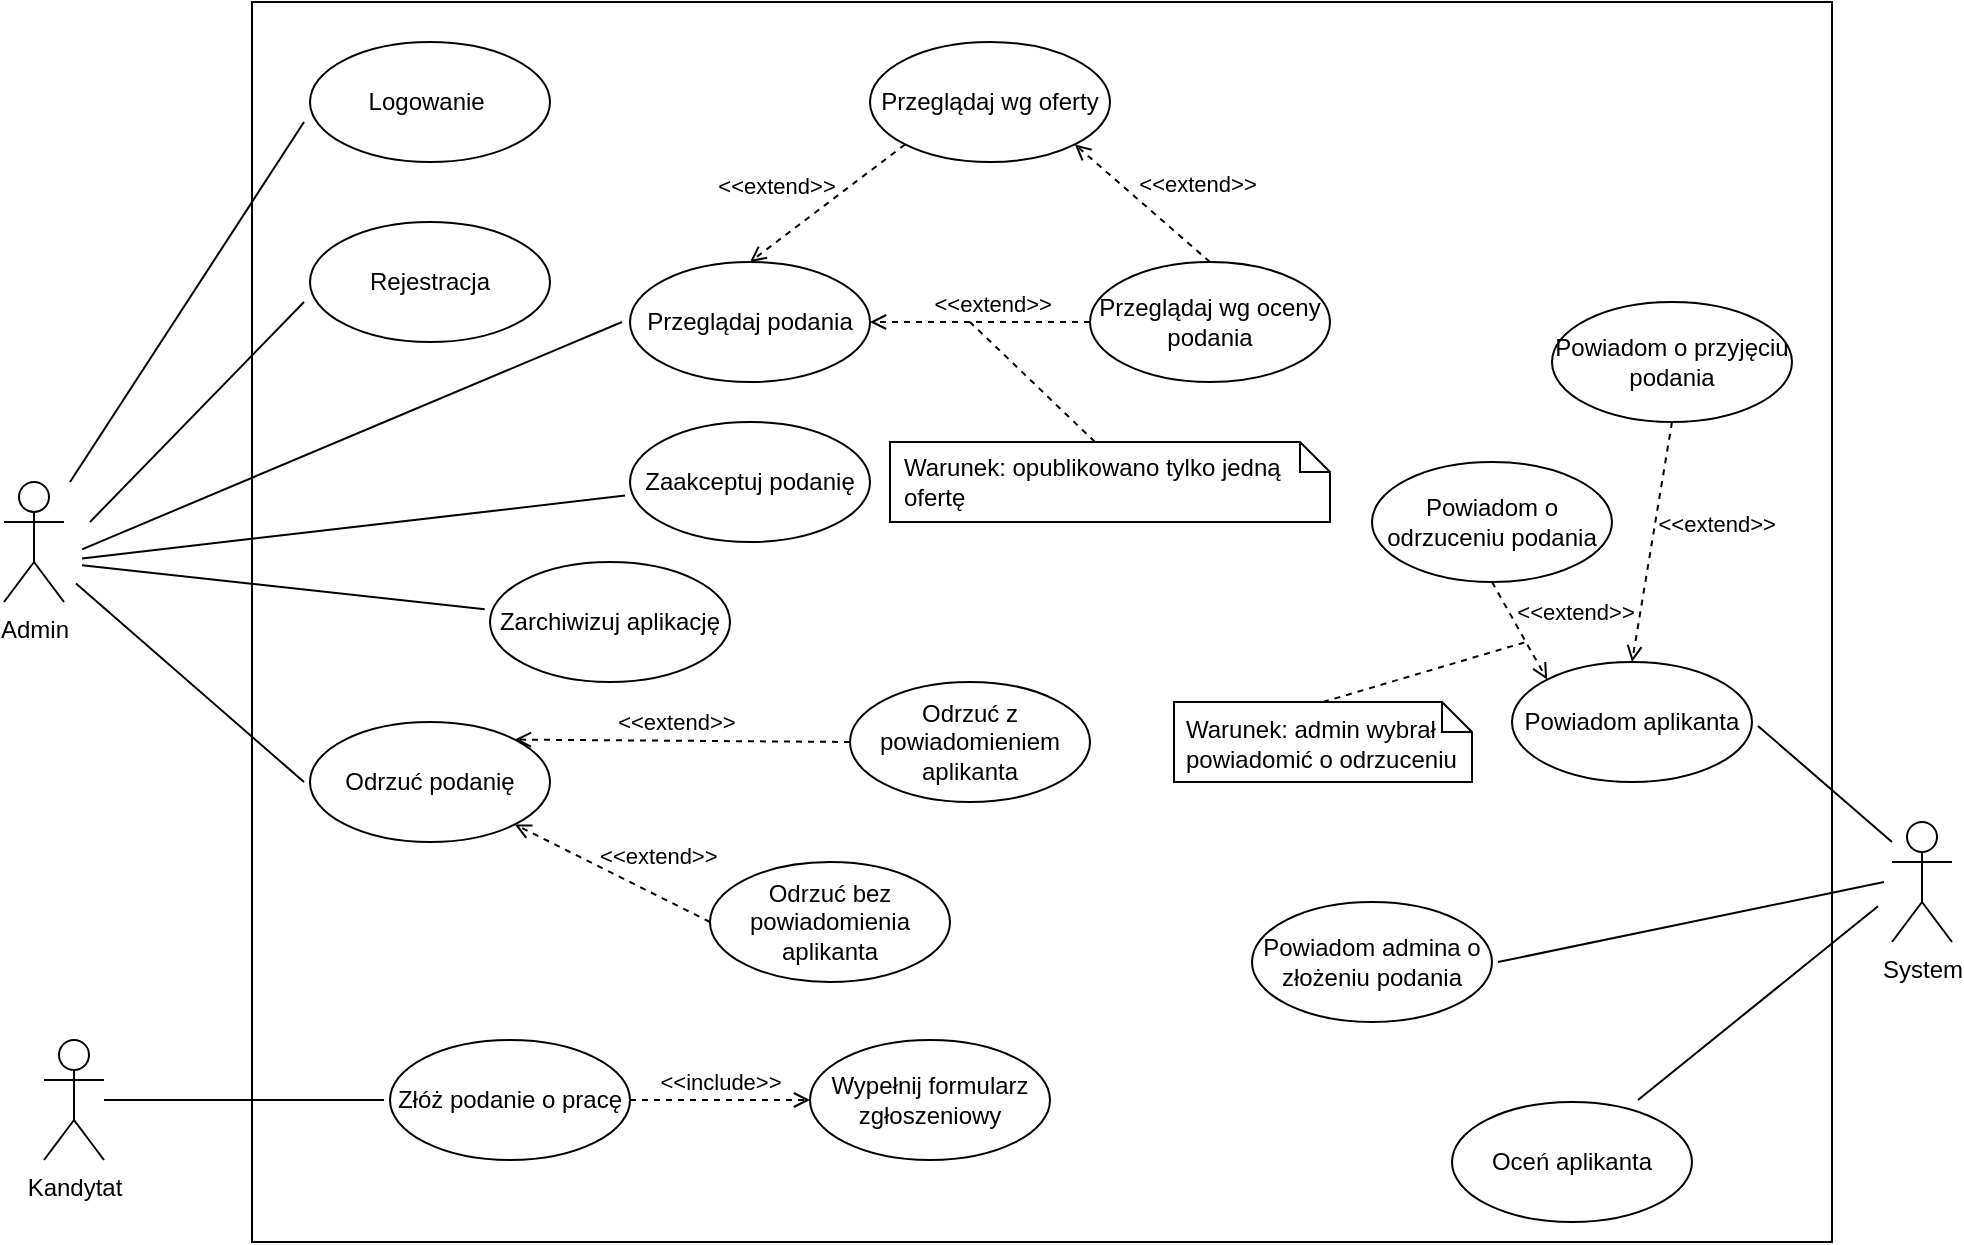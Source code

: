 <mxfile version="26.0.16">
  <diagram name="Page-1" id="VOxfEej8fv80OISyl8fg">
    <mxGraphModel dx="1105" dy="654" grid="1" gridSize="10" guides="1" tooltips="1" connect="1" arrows="1" fold="1" page="1" pageScale="1" pageWidth="1200" pageHeight="1920" math="0" shadow="0">
      <root>
        <mxCell id="0" />
        <mxCell id="1" parent="0" />
        <mxCell id="h_ecQuJGEfjkSbCg8LBV-1" value="" style="rounded=0;whiteSpace=wrap;html=1;" parent="1" vertex="1">
          <mxGeometry x="210" y="80" width="790" height="620" as="geometry" />
        </mxCell>
        <mxCell id="h_ecQuJGEfjkSbCg8LBV-13" style="rounded=0;orthogonalLoop=1;jettySize=auto;html=1;entryX=0;entryY=0.5;entryDx=0;entryDy=0;endArrow=none;startFill=0;" parent="1" edge="1">
          <mxGeometry relative="1" as="geometry">
            <mxPoint x="119" y="320" as="sourcePoint" />
            <mxPoint x="236.0" y="140" as="targetPoint" />
          </mxGeometry>
        </mxCell>
        <mxCell id="h_ecQuJGEfjkSbCg8LBV-14" style="rounded=0;orthogonalLoop=1;jettySize=auto;html=1;entryX=0;entryY=0.5;entryDx=0;entryDy=0;endArrow=none;startFill=0;" parent="1" edge="1">
          <mxGeometry relative="1" as="geometry">
            <mxPoint x="129" y="340" as="sourcePoint" />
            <mxPoint x="236.0" y="230" as="targetPoint" />
          </mxGeometry>
        </mxCell>
        <mxCell id="EgwzQQGllCCbGSwxUncS-9" style="rounded=0;orthogonalLoop=1;jettySize=auto;html=1;entryX=0;entryY=0.5;entryDx=0;entryDy=0;endArrow=none;startFill=0;" parent="1" edge="1">
          <mxGeometry relative="1" as="geometry">
            <mxPoint x="125.0" y="353.684" as="sourcePoint" />
            <mxPoint x="395" y="240" as="targetPoint" />
          </mxGeometry>
        </mxCell>
        <mxCell id="EgwzQQGllCCbGSwxUncS-10" style="rounded=0;orthogonalLoop=1;jettySize=auto;html=1;endArrow=none;startFill=0;" parent="1" edge="1">
          <mxGeometry relative="1" as="geometry">
            <mxPoint x="125.0" y="358.261" as="sourcePoint" />
            <mxPoint x="396.556" y="326.787" as="targetPoint" />
          </mxGeometry>
        </mxCell>
        <mxCell id="EgwzQQGllCCbGSwxUncS-11" style="rounded=0;orthogonalLoop=1;jettySize=auto;html=1;endArrow=none;startFill=0;" parent="1" edge="1">
          <mxGeometry relative="1" as="geometry">
            <mxPoint x="125.0" y="361.642" as="sourcePoint" />
            <mxPoint x="326.348" y="383.676" as="targetPoint" />
          </mxGeometry>
        </mxCell>
        <mxCell id="EgwzQQGllCCbGSwxUncS-12" style="rounded=0;orthogonalLoop=1;jettySize=auto;html=1;entryX=0;entryY=0.5;entryDx=0;entryDy=0;endArrow=none;startFill=0;targetPerimeterSpacing=9;endSize=0;" parent="1" edge="1">
          <mxGeometry relative="1" as="geometry">
            <mxPoint x="122.0" y="370.8" as="sourcePoint" />
            <mxPoint x="236" y="470" as="targetPoint" />
          </mxGeometry>
        </mxCell>
        <mxCell id="h_ecQuJGEfjkSbCg8LBV-2" value="Admin&lt;div&gt;&lt;br&gt;&lt;/div&gt;" style="shape=umlActor;verticalLabelPosition=bottom;verticalAlign=top;html=1;outlineConnect=0;" parent="1" vertex="1">
          <mxGeometry x="86" y="320" width="30" height="60" as="geometry" />
        </mxCell>
        <mxCell id="h_ecQuJGEfjkSbCg8LBV-10" style="edgeStyle=orthogonalEdgeStyle;rounded=0;orthogonalLoop=1;jettySize=auto;html=1;entryX=0;entryY=0.5;entryDx=0;entryDy=0;endArrow=none;startFill=0;strokeWidth=1;" parent="1" edge="1">
          <mxGeometry relative="1" as="geometry">
            <mxPoint x="136.0" y="629" as="sourcePoint" />
            <mxPoint x="276" y="629" as="targetPoint" />
          </mxGeometry>
        </mxCell>
        <mxCell id="h_ecQuJGEfjkSbCg8LBV-3" value="Kandytat" style="shape=umlActor;verticalLabelPosition=bottom;verticalAlign=top;html=1;outlineConnect=0;" parent="1" vertex="1">
          <mxGeometry x="106" y="599" width="30" height="60" as="geometry" />
        </mxCell>
        <mxCell id="EgwzQQGllCCbGSwxUncS-36" style="rounded=0;orthogonalLoop=1;jettySize=auto;html=1;entryX=1;entryY=0.5;entryDx=0;entryDy=0;endArrow=none;startFill=0;" parent="1" edge="1">
          <mxGeometry relative="1" as="geometry">
            <mxPoint x="1026.0" y="520" as="sourcePoint" />
            <mxPoint x="833.0" y="560.0" as="targetPoint" />
          </mxGeometry>
        </mxCell>
        <mxCell id="EgwzQQGllCCbGSwxUncS-37" style="rounded=0;orthogonalLoop=1;jettySize=auto;html=1;entryX=1;entryY=0.5;entryDx=0;entryDy=0;endArrow=none;startFill=0;" parent="1" edge="1">
          <mxGeometry relative="1" as="geometry">
            <mxPoint x="1023.0" y="532.111" as="sourcePoint" />
            <mxPoint x="903.0" y="629" as="targetPoint" />
          </mxGeometry>
        </mxCell>
        <mxCell id="EgwzQQGllCCbGSwxUncS-44" style="rounded=0;orthogonalLoop=1;jettySize=auto;html=1;entryX=1;entryY=0.5;entryDx=0;entryDy=0;endArrow=none;startFill=0;" parent="1" edge="1">
          <mxGeometry relative="1" as="geometry">
            <mxPoint x="1030" y="500" as="sourcePoint" />
            <mxPoint x="963" y="442" as="targetPoint" />
          </mxGeometry>
        </mxCell>
        <mxCell id="h_ecQuJGEfjkSbCg8LBV-4" value="System&lt;div&gt;&lt;br&gt;&lt;/div&gt;" style="shape=umlActor;verticalLabelPosition=bottom;verticalAlign=top;html=1;outlineConnect=0;" parent="1" vertex="1">
          <mxGeometry x="1030" y="490" width="30" height="60" as="geometry" />
        </mxCell>
        <mxCell id="h_ecQuJGEfjkSbCg8LBV-5" value="Złóż podanie o pracę" style="ellipse;whiteSpace=wrap;html=1;" parent="1" vertex="1">
          <mxGeometry x="279" y="599" width="120" height="60" as="geometry" />
        </mxCell>
        <mxCell id="h_ecQuJGEfjkSbCg8LBV-6" value="Wypełnij formularz zgłoszeniowy" style="ellipse;whiteSpace=wrap;html=1;" parent="1" vertex="1">
          <mxGeometry x="489" y="599" width="120" height="60" as="geometry" />
        </mxCell>
        <mxCell id="h_ecQuJGEfjkSbCg8LBV-7" value="&amp;lt;&amp;lt;include&amp;gt;&amp;gt;" style="html=1;verticalAlign=bottom;labelBackgroundColor=none;endArrow=open;endFill=0;dashed=1;rounded=0;exitX=1;exitY=0.5;exitDx=0;exitDy=0;entryX=0;entryY=0.5;entryDx=0;entryDy=0;" parent="1" source="h_ecQuJGEfjkSbCg8LBV-5" target="h_ecQuJGEfjkSbCg8LBV-6" edge="1">
          <mxGeometry width="160" relative="1" as="geometry">
            <mxPoint x="409" y="549" as="sourcePoint" />
            <mxPoint x="569" y="549" as="targetPoint" />
          </mxGeometry>
        </mxCell>
        <mxCell id="h_ecQuJGEfjkSbCg8LBV-11" value="Logowanie&amp;nbsp;" style="ellipse;whiteSpace=wrap;html=1;" parent="1" vertex="1">
          <mxGeometry x="239" y="100" width="120" height="60" as="geometry" />
        </mxCell>
        <mxCell id="h_ecQuJGEfjkSbCg8LBV-12" value="Rejestracja" style="ellipse;whiteSpace=wrap;html=1;" parent="1" vertex="1">
          <mxGeometry x="239" y="190" width="120" height="60" as="geometry" />
        </mxCell>
        <mxCell id="EgwzQQGllCCbGSwxUncS-2" value="Przeglądaj podania" style="ellipse;whiteSpace=wrap;html=1;" parent="1" vertex="1">
          <mxGeometry x="399" y="210" width="120" height="60" as="geometry" />
        </mxCell>
        <mxCell id="EgwzQQGllCCbGSwxUncS-6" value="Zaakceptuj podanię" style="ellipse;whiteSpace=wrap;html=1;" parent="1" vertex="1">
          <mxGeometry x="399" y="290" width="120" height="60" as="geometry" />
        </mxCell>
        <mxCell id="EgwzQQGllCCbGSwxUncS-7" value="Odrzuć podanię" style="ellipse;whiteSpace=wrap;html=1;" parent="1" vertex="1">
          <mxGeometry x="239" y="440" width="120" height="60" as="geometry" />
        </mxCell>
        <mxCell id="EgwzQQGllCCbGSwxUncS-8" value="Zarchiwizuj aplikację" style="ellipse;whiteSpace=wrap;html=1;" parent="1" vertex="1">
          <mxGeometry x="329" y="360" width="120" height="60" as="geometry" />
        </mxCell>
        <mxCell id="EgwzQQGllCCbGSwxUncS-13" value="Przeglądaj wg oferty" style="ellipse;whiteSpace=wrap;html=1;" parent="1" vertex="1">
          <mxGeometry x="519" y="100" width="120" height="60" as="geometry" />
        </mxCell>
        <mxCell id="EgwzQQGllCCbGSwxUncS-14" value="Przeglądaj wg oceny podania" style="ellipse;whiteSpace=wrap;html=1;" parent="1" vertex="1">
          <mxGeometry x="629" y="210" width="120" height="60" as="geometry" />
        </mxCell>
        <mxCell id="EgwzQQGllCCbGSwxUncS-16" value="&amp;lt;&amp;lt;extend&amp;gt;&amp;gt;&amp;nbsp; &amp;nbsp; &amp;nbsp; &amp;nbsp; &amp;nbsp; &amp;nbsp; &amp;nbsp; &amp;nbsp; &amp;nbsp;" style="html=1;verticalAlign=bottom;labelBackgroundColor=none;endArrow=open;endFill=0;dashed=1;rounded=0;entryX=0.5;entryY=0;entryDx=0;entryDy=0;exitX=0;exitY=1;exitDx=0;exitDy=0;" parent="1" source="EgwzQQGllCCbGSwxUncS-13" target="EgwzQQGllCCbGSwxUncS-2" edge="1">
          <mxGeometry width="160" relative="1" as="geometry">
            <mxPoint x="529" y="250" as="sourcePoint" />
            <mxPoint x="596" y="259" as="targetPoint" />
          </mxGeometry>
        </mxCell>
        <mxCell id="EgwzQQGllCCbGSwxUncS-17" value="&amp;nbsp; &amp;nbsp; &amp;nbsp; &amp;nbsp; &amp;nbsp; &amp;nbsp; &amp;nbsp; &amp;nbsp; &amp;nbsp; &amp;lt;&amp;lt;extend&amp;gt;&amp;gt;" style="html=1;verticalAlign=bottom;labelBackgroundColor=none;endArrow=open;endFill=0;dashed=1;rounded=0;exitX=0.5;exitY=0;exitDx=0;exitDy=0;entryX=1;entryY=1;entryDx=0;entryDy=0;" parent="1" source="EgwzQQGllCCbGSwxUncS-14" target="EgwzQQGllCCbGSwxUncS-13" edge="1">
          <mxGeometry width="160" relative="1" as="geometry">
            <mxPoint x="699" y="220" as="sourcePoint" />
            <mxPoint x="835" y="228" as="targetPoint" />
          </mxGeometry>
        </mxCell>
        <mxCell id="EgwzQQGllCCbGSwxUncS-23" value="Warunek: opublikowano tylko jedną &#xa;ofertę" style="shape=note;size=15;spacingLeft=5;align=left;whiteSpace=wrap;" parent="1" vertex="1">
          <mxGeometry x="529" y="300" width="220" height="40" as="geometry" />
        </mxCell>
        <mxCell id="EgwzQQGllCCbGSwxUncS-26" value="&amp;nbsp; &amp;nbsp; &amp;lt;&amp;lt;extend&amp;gt;&amp;gt;" style="html=1;verticalAlign=bottom;labelBackgroundColor=none;endArrow=open;endFill=0;dashed=1;rounded=0;exitX=0;exitY=0.5;exitDx=0;exitDy=0;entryX=1;entryY=0.5;entryDx=0;entryDy=0;" parent="1" source="EgwzQQGllCCbGSwxUncS-14" target="EgwzQQGllCCbGSwxUncS-2" edge="1">
          <mxGeometry width="160" relative="1" as="geometry">
            <mxPoint x="511" y="278" as="sourcePoint" />
            <mxPoint x="587" y="270" as="targetPoint" />
          </mxGeometry>
        </mxCell>
        <mxCell id="EgwzQQGllCCbGSwxUncS-27" value="" style="edgeStyle=none;html=1;endArrow=none;rounded=0;labelBackgroundColor=none;dashed=1;exitX=0;exitY=0;exitDx=102.5;exitDy=0;exitPerimeter=0;" parent="1" source="EgwzQQGllCCbGSwxUncS-23" edge="1">
          <mxGeometry relative="1" as="geometry">
            <mxPoint x="569" y="240" as="targetPoint" />
            <mxPoint x="644" y="400" as="sourcePoint" />
          </mxGeometry>
        </mxCell>
        <mxCell id="EgwzQQGllCCbGSwxUncS-28" value="Odrzuć z powiadomieniem aplikanta" style="ellipse;whiteSpace=wrap;html=1;" parent="1" vertex="1">
          <mxGeometry x="509" y="420" width="120" height="60" as="geometry" />
        </mxCell>
        <mxCell id="EgwzQQGllCCbGSwxUncS-29" value="Odrzuć bez powiadomienia aplikanta" style="ellipse;whiteSpace=wrap;html=1;" parent="1" vertex="1">
          <mxGeometry x="439" y="510" width="120" height="60" as="geometry" />
        </mxCell>
        <mxCell id="EgwzQQGllCCbGSwxUncS-30" value="&amp;lt;&amp;lt;extend&amp;gt;&amp;gt;&amp;nbsp;&amp;nbsp;" style="html=1;verticalAlign=bottom;labelBackgroundColor=none;endArrow=open;endFill=0;dashed=1;rounded=0;exitX=0;exitY=0.5;exitDx=0;exitDy=0;entryX=1;entryY=0;entryDx=0;entryDy=0;" parent="1" source="EgwzQQGllCCbGSwxUncS-28" target="EgwzQQGllCCbGSwxUncS-7" edge="1">
          <mxGeometry width="160" relative="1" as="geometry">
            <mxPoint x="559" y="430" as="sourcePoint" />
            <mxPoint x="719" y="430" as="targetPoint" />
          </mxGeometry>
        </mxCell>
        <mxCell id="EgwzQQGllCCbGSwxUncS-31" value="&amp;nbsp; &amp;nbsp; &amp;nbsp; &amp;nbsp; &amp;nbsp; &amp;nbsp; &amp;nbsp; &amp;nbsp;&amp;lt;&amp;lt;extend&amp;gt;&amp;gt;" style="html=1;verticalAlign=bottom;labelBackgroundColor=none;endArrow=open;endFill=0;dashed=1;rounded=0;entryX=1;entryY=1;entryDx=0;entryDy=0;exitX=0;exitY=0.5;exitDx=0;exitDy=0;" parent="1" source="EgwzQQGllCCbGSwxUncS-29" target="EgwzQQGllCCbGSwxUncS-7" edge="1">
          <mxGeometry width="160" relative="1" as="geometry">
            <mxPoint x="359" y="470" as="sourcePoint" />
            <mxPoint x="443" y="464" as="targetPoint" />
          </mxGeometry>
        </mxCell>
        <mxCell id="EgwzQQGllCCbGSwxUncS-32" value="Powiadom aplikanta" style="ellipse;whiteSpace=wrap;html=1;" parent="1" vertex="1">
          <mxGeometry x="840" y="410" width="120" height="60" as="geometry" />
        </mxCell>
        <mxCell id="EgwzQQGllCCbGSwxUncS-33" value="Powiadom admina o złożeniu podania" style="ellipse;whiteSpace=wrap;html=1;" parent="1" vertex="1">
          <mxGeometry x="710" y="530" width="120" height="60" as="geometry" />
        </mxCell>
        <mxCell id="EgwzQQGllCCbGSwxUncS-34" value="Oceń aplikanta" style="ellipse;whiteSpace=wrap;html=1;" parent="1" vertex="1">
          <mxGeometry x="810" y="630" width="120" height="60" as="geometry" />
        </mxCell>
        <mxCell id="EgwzQQGllCCbGSwxUncS-38" value="&amp;nbsp; &amp;nbsp; &amp;nbsp; &amp;nbsp; &amp;nbsp; &amp;nbsp; &amp;nbsp; &amp;nbsp; &amp;nbsp; &amp;lt;&amp;lt;extend&amp;gt;&amp;gt;" style="html=1;verticalAlign=bottom;labelBackgroundColor=none;endArrow=open;endFill=0;dashed=1;rounded=0;exitX=0.5;exitY=1;exitDx=0;exitDy=0;entryX=0;entryY=0;entryDx=0;entryDy=0;" parent="1" source="EgwzQQGllCCbGSwxUncS-39" target="EgwzQQGllCCbGSwxUncS-32" edge="1">
          <mxGeometry width="160" relative="1" as="geometry">
            <mxPoint x="821.5" y="320.5" as="sourcePoint" />
            <mxPoint x="858.5" y="399.5" as="targetPoint" />
          </mxGeometry>
        </mxCell>
        <mxCell id="EgwzQQGllCCbGSwxUncS-39" value="Powiadom o odrzuceniu podania" style="ellipse;whiteSpace=wrap;html=1;" parent="1" vertex="1">
          <mxGeometry x="770" y="310" width="120" height="60" as="geometry" />
        </mxCell>
        <mxCell id="EgwzQQGllCCbGSwxUncS-40" value="Warunek: admin wybrał powiadomić o odrzuceniu" style="shape=note;size=15;spacingLeft=5;align=left;whiteSpace=wrap;spacing=1;spacingTop=1;" parent="1" vertex="1">
          <mxGeometry x="671" y="430" width="149" height="40" as="geometry" />
        </mxCell>
        <mxCell id="EgwzQQGllCCbGSwxUncS-41" value="" style="edgeStyle=none;html=1;endArrow=none;rounded=0;labelBackgroundColor=none;dashed=1;exitX=0.5;exitY=0;exitDx=0;exitDy=0;exitPerimeter=0;" parent="1" source="EgwzQQGllCCbGSwxUncS-40" edge="1">
          <mxGeometry relative="1" as="geometry">
            <mxPoint x="847" y="400" as="targetPoint" />
            <mxPoint x="720" y="440" as="sourcePoint" />
          </mxGeometry>
        </mxCell>
        <mxCell id="EgwzQQGllCCbGSwxUncS-42" value="&amp;nbsp; &amp;nbsp; &amp;nbsp; &amp;nbsp; &amp;nbsp; &amp;nbsp; &amp;nbsp; &amp;nbsp; &amp;nbsp; &amp;nbsp; &amp;nbsp;&amp;lt;&amp;lt;extend&amp;gt;&amp;gt;" style="html=1;verticalAlign=bottom;labelBackgroundColor=none;endArrow=open;endFill=0;dashed=1;rounded=0;exitX=0.5;exitY=1;exitDx=0;exitDy=0;entryX=0.5;entryY=0;entryDx=0;entryDy=0;" parent="1" target="EgwzQQGllCCbGSwxUncS-32" edge="1" source="EgwzQQGllCCbGSwxUncS-43">
          <mxGeometry width="160" relative="1" as="geometry">
            <mxPoint x="926.16" y="413.7" as="sourcePoint" />
            <mxPoint x="920" y="364" as="targetPoint" />
          </mxGeometry>
        </mxCell>
        <mxCell id="EgwzQQGllCCbGSwxUncS-43" value="Powiadom o przyjęciu podania" style="ellipse;whiteSpace=wrap;html=1;" parent="1" vertex="1">
          <mxGeometry x="860" y="230" width="120" height="60" as="geometry" />
        </mxCell>
      </root>
    </mxGraphModel>
  </diagram>
</mxfile>
